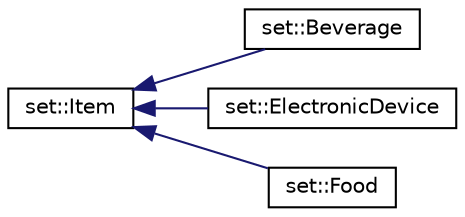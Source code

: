 digraph "Graphical Class Hierarchy"
{
 // LATEX_PDF_SIZE
  edge [fontname="Helvetica",fontsize="10",labelfontname="Helvetica",labelfontsize="10"];
  node [fontname="Helvetica",fontsize="10",shape=record];
  rankdir="LR";
  Node0 [label="set::Item",height=0.2,width=0.4,color="black", fillcolor="white", style="filled",URL="$classset_1_1Item.html",tooltip=" "];
  Node0 -> Node1 [dir="back",color="midnightblue",fontsize="10",style="solid",fontname="Helvetica"];
  Node1 [label="set::Beverage",height=0.2,width=0.4,color="black", fillcolor="white", style="filled",URL="$classset_1_1Beverage.html",tooltip=" "];
  Node0 -> Node2 [dir="back",color="midnightblue",fontsize="10",style="solid",fontname="Helvetica"];
  Node2 [label="set::ElectronicDevice",height=0.2,width=0.4,color="black", fillcolor="white", style="filled",URL="$classset_1_1ElectronicDevice.html",tooltip=" "];
  Node0 -> Node3 [dir="back",color="midnightblue",fontsize="10",style="solid",fontname="Helvetica"];
  Node3 [label="set::Food",height=0.2,width=0.4,color="black", fillcolor="white", style="filled",URL="$classset_1_1Food.html",tooltip=" "];
}
